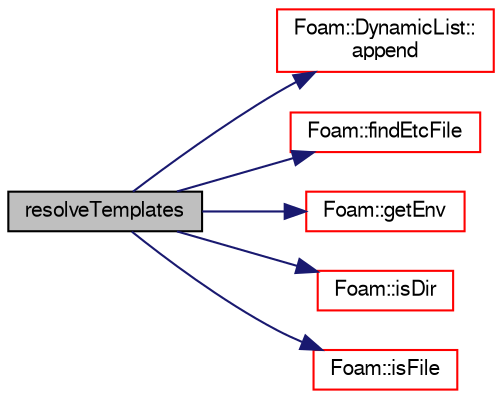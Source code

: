 digraph "resolveTemplates"
{
  bgcolor="transparent";
  edge [fontname="FreeSans",fontsize="10",labelfontname="FreeSans",labelfontsize="10"];
  node [fontname="FreeSans",fontsize="10",shape=record];
  rankdir="LR";
  Node1 [label="resolveTemplates",height=0.2,width=0.4,color="black", fillcolor="grey75", style="filled" fontcolor="black"];
  Node1 -> Node2 [color="midnightblue",fontsize="10",style="solid",fontname="FreeSans"];
  Node2 [label="Foam::DynamicList::\lappend",height=0.2,width=0.4,color="red",URL="$a00582.html#a7b67b42af715604376ad63a681dee6d8",tooltip="Append an element at the end of the list. "];
  Node1 -> Node3 [color="midnightblue",fontsize="10",style="solid",fontname="FreeSans"];
  Node3 [label="Foam::findEtcFile",height=0.2,width=0.4,color="red",URL="$a10237.html#a64e4ef2dd826f43aabfdda9dcd8ba711",tooltip="Search for a file using findEtcFiles. "];
  Node1 -> Node4 [color="midnightblue",fontsize="10",style="solid",fontname="FreeSans"];
  Node4 [label="Foam::getEnv",height=0.2,width=0.4,color="red",URL="$a10237.html#aa811843798d715931c4c97ff949a89f3",tooltip="Return environment variable of given name. "];
  Node1 -> Node5 [color="midnightblue",fontsize="10",style="solid",fontname="FreeSans"];
  Node5 [label="Foam::isDir",height=0.2,width=0.4,color="red",URL="$a10237.html#a9c9cf5d33b9c5961f835aefe5d860c5a",tooltip="Does the name exist as a DIRECTORY in the file system? "];
  Node1 -> Node6 [color="midnightblue",fontsize="10",style="solid",fontname="FreeSans"];
  Node6 [label="Foam::isFile",height=0.2,width=0.4,color="red",URL="$a10237.html#a1cf13d004cf482571af182540a8d1526",tooltip="Does the name exist as a FILE in the file system? "];
}
